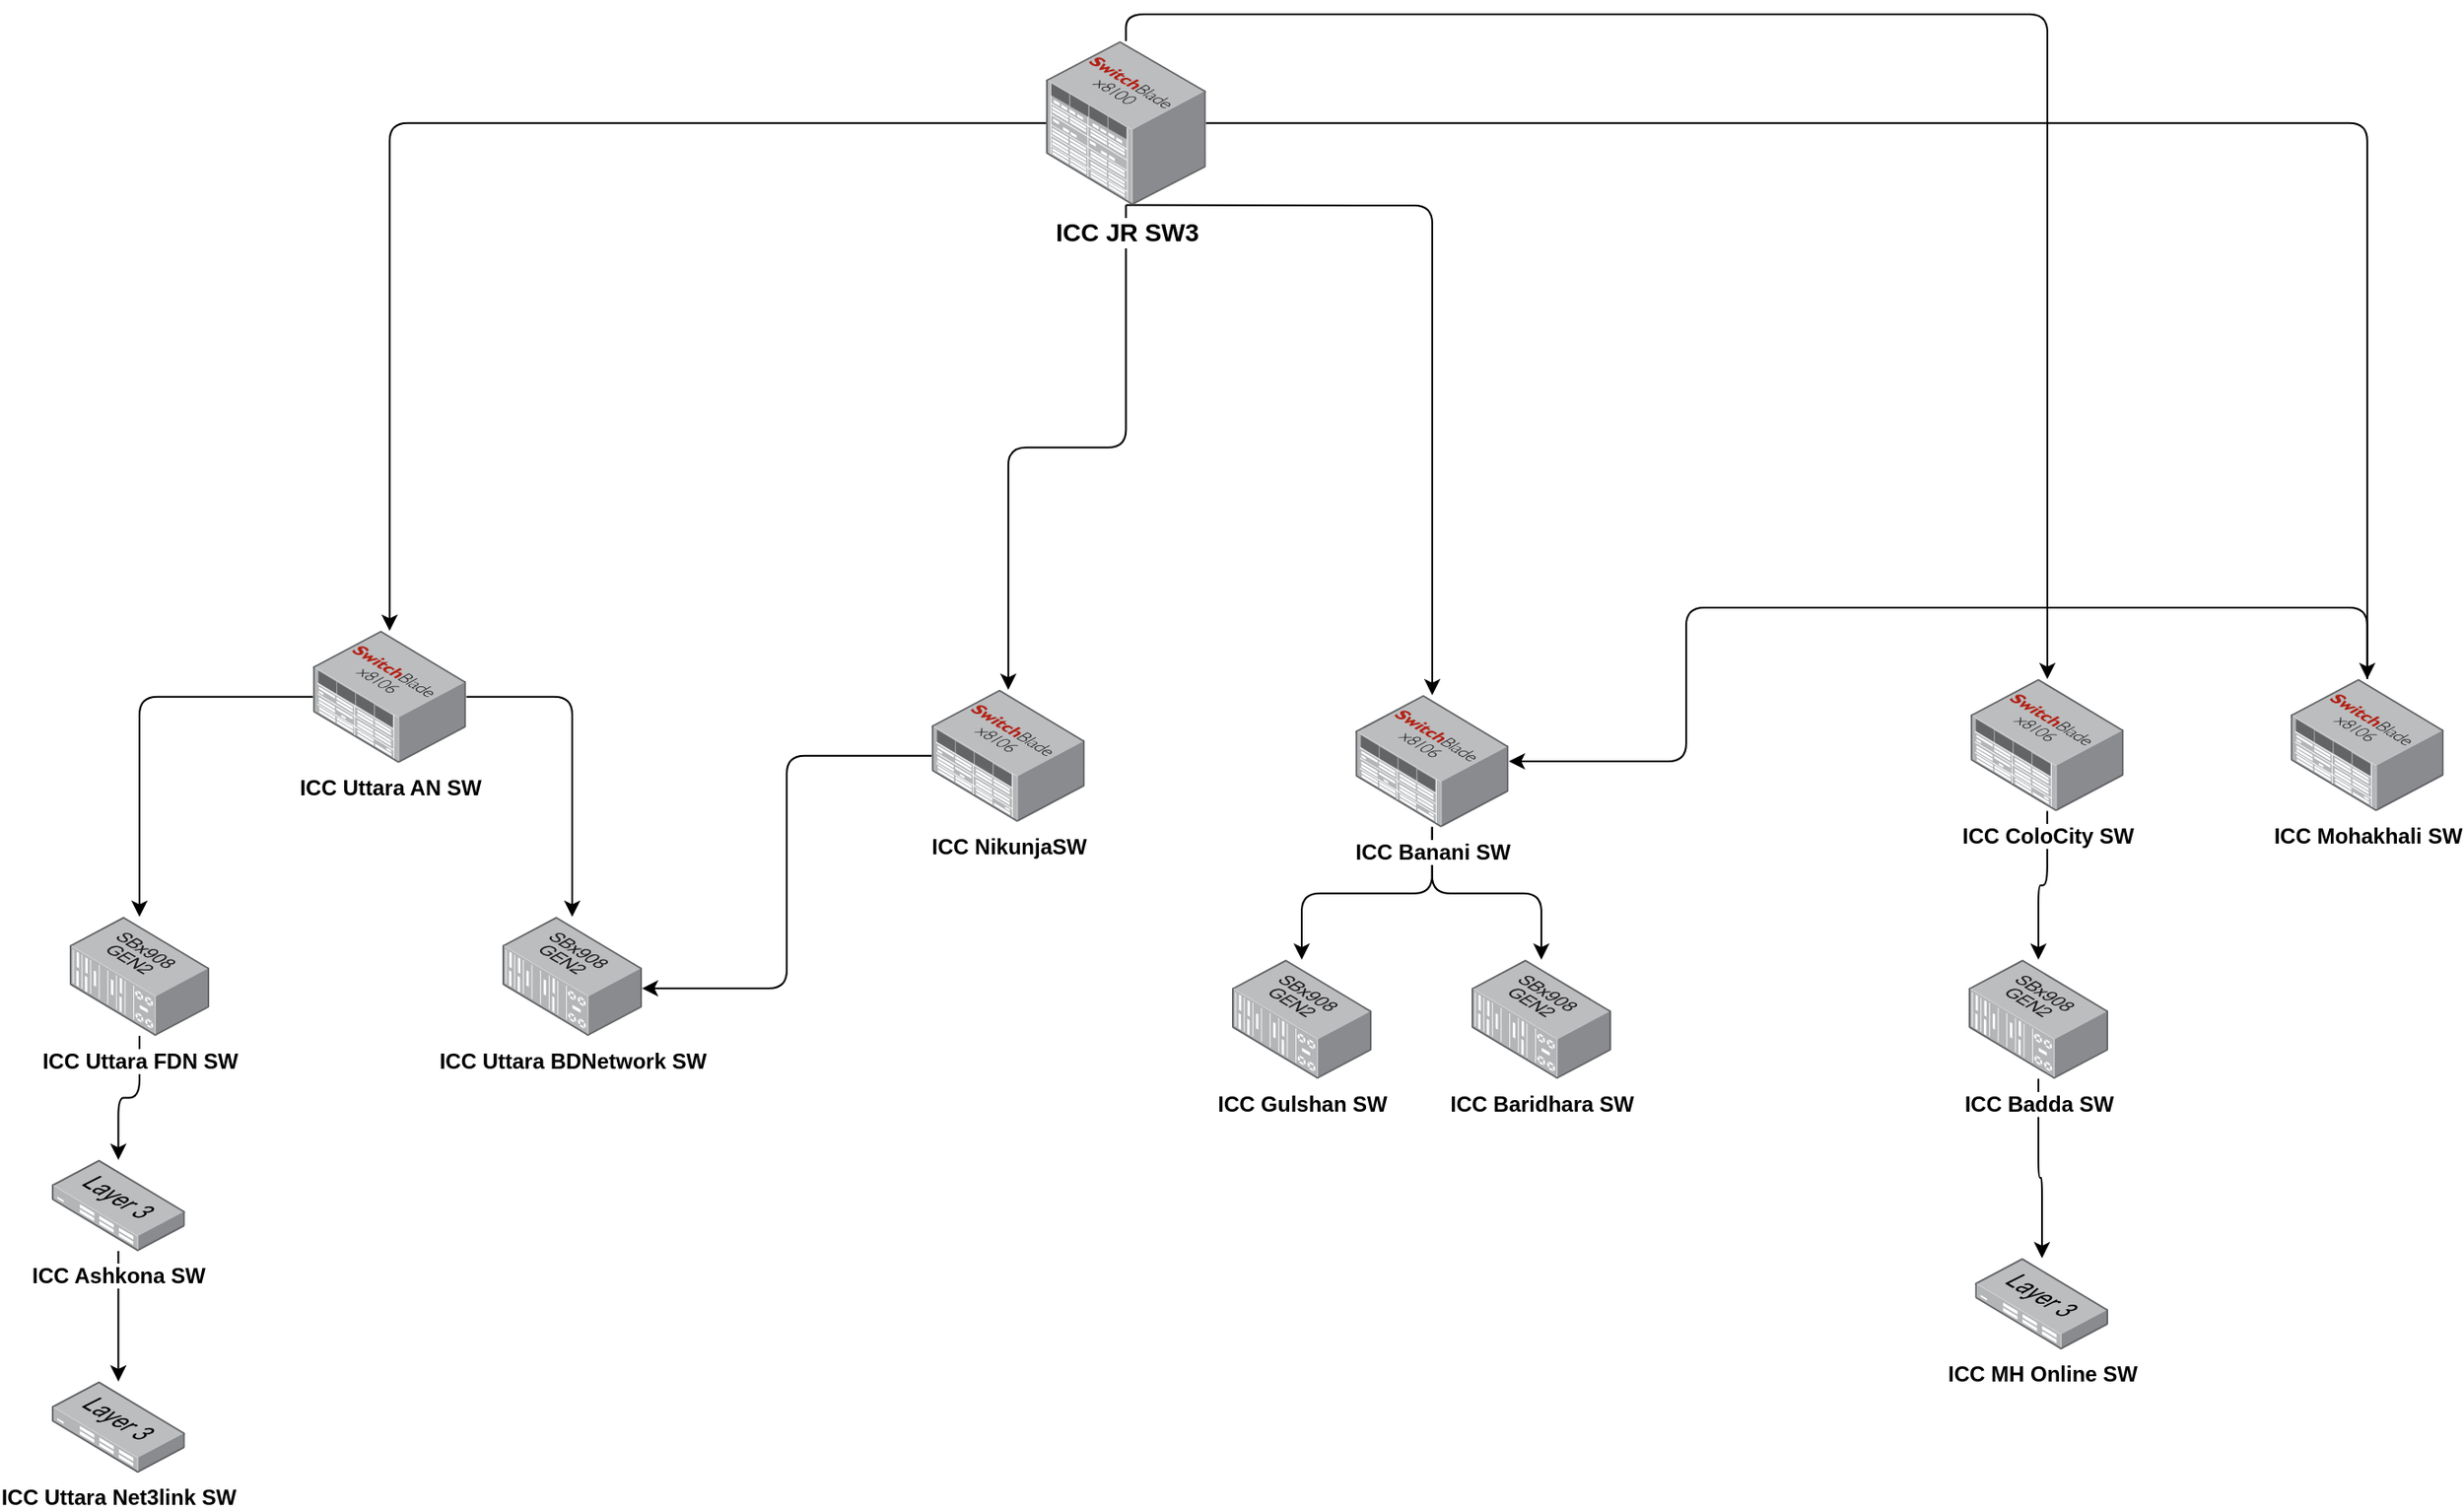 <mxfile version="24.4.13" type="github">
  <diagram name="Page-1" id="oymyzgAdMH7DhDLPlfsh">
    <mxGraphModel dx="1520" dy="868" grid="0" gridSize="10" guides="1" tooltips="1" connect="1" arrows="1" fold="1" page="0" pageScale="1" pageWidth="850" pageHeight="1100" math="0" shadow="0">
      <root>
        <mxCell id="0" />
        <mxCell id="1" parent="0" />
        <mxCell id="rMVXhhpvCv358xQYykOc-16" style="edgeStyle=orthogonalEdgeStyle;orthogonalLoop=1;jettySize=auto;html=1;" edge="1" parent="1" source="rMVXhhpvCv358xQYykOc-1" target="rMVXhhpvCv358xQYykOc-2">
          <mxGeometry relative="1" as="geometry" />
        </mxCell>
        <mxCell id="rMVXhhpvCv358xQYykOc-22" style="edgeStyle=orthogonalEdgeStyle;orthogonalLoop=1;jettySize=auto;html=1;" edge="1" parent="1" source="rMVXhhpvCv358xQYykOc-1" target="rMVXhhpvCv358xQYykOc-3">
          <mxGeometry relative="1" as="geometry" />
        </mxCell>
        <mxCell id="rMVXhhpvCv358xQYykOc-25" style="edgeStyle=orthogonalEdgeStyle;orthogonalLoop=1;jettySize=auto;html=1;" edge="1" parent="1" source="rMVXhhpvCv358xQYykOc-1" target="rMVXhhpvCv358xQYykOc-6">
          <mxGeometry relative="1" as="geometry" />
        </mxCell>
        <mxCell id="rMVXhhpvCv358xQYykOc-26" style="edgeStyle=orthogonalEdgeStyle;orthogonalLoop=1;jettySize=auto;html=1;" edge="1" parent="1" source="rMVXhhpvCv358xQYykOc-1" target="rMVXhhpvCv358xQYykOc-4">
          <mxGeometry relative="1" as="geometry">
            <Array as="points">
              <mxPoint x="278" y="-5" />
              <mxPoint x="793" y="-5" />
            </Array>
          </mxGeometry>
        </mxCell>
        <mxCell id="rMVXhhpvCv358xQYykOc-27" style="edgeStyle=orthogonalEdgeStyle;orthogonalLoop=1;jettySize=auto;html=1;" edge="1" parent="1" source="rMVXhhpvCv358xQYykOc-1" target="rMVXhhpvCv358xQYykOc-5">
          <mxGeometry relative="1" as="geometry">
            <Array as="points">
              <mxPoint x="449" y="102" />
            </Array>
          </mxGeometry>
        </mxCell>
        <mxCell id="rMVXhhpvCv358xQYykOc-1" value="&lt;b style=&quot;&quot;&gt;&lt;font style=&quot;font-size: 14px;&quot;&gt;ICC JR SW3&lt;/font&gt;&lt;/b&gt;" style="image;points=[];aspect=fixed;html=1;align=center;shadow=0;dashed=0;image=img/lib/allied_telesis/switch/Modular_Switch_SBx8112.svg;" vertex="1" parent="1">
          <mxGeometry x="233" y="10" width="89.4" height="91.8" as="geometry" />
        </mxCell>
        <mxCell id="rMVXhhpvCv358xQYykOc-17" style="edgeStyle=orthogonalEdgeStyle;orthogonalLoop=1;jettySize=auto;html=1;" edge="1" parent="1" source="rMVXhhpvCv358xQYykOc-2" target="rMVXhhpvCv358xQYykOc-7">
          <mxGeometry relative="1" as="geometry" />
        </mxCell>
        <mxCell id="rMVXhhpvCv358xQYykOc-18" style="edgeStyle=orthogonalEdgeStyle;orthogonalLoop=1;jettySize=auto;html=1;" edge="1" parent="1" source="rMVXhhpvCv358xQYykOc-2" target="rMVXhhpvCv358xQYykOc-8">
          <mxGeometry relative="1" as="geometry" />
        </mxCell>
        <mxCell id="rMVXhhpvCv358xQYykOc-2" value="&lt;b&gt;ICC Uttara AN SW&lt;/b&gt;" style="image;points=[];aspect=fixed;html=1;align=center;shadow=0;dashed=0;image=img/lib/allied_telesis/switch/Modular_Switch_SBx8106.svg;" vertex="1" parent="1">
          <mxGeometry x="-177" y="340" width="85.8" height="73.8" as="geometry" />
        </mxCell>
        <mxCell id="rMVXhhpvCv358xQYykOc-3" value="&lt;b&gt;ICC NikunjaSW&lt;/b&gt;" style="image;points=[];aspect=fixed;html=1;align=center;shadow=0;dashed=0;image=img/lib/allied_telesis/switch/Modular_Switch_SBx8106.svg;" vertex="1" parent="1">
          <mxGeometry x="169" y="373" width="85.8" height="73.8" as="geometry" />
        </mxCell>
        <mxCell id="rMVXhhpvCv358xQYykOc-37" style="edgeStyle=orthogonalEdgeStyle;orthogonalLoop=1;jettySize=auto;html=1;" edge="1" parent="1" source="rMVXhhpvCv358xQYykOc-4" target="rMVXhhpvCv358xQYykOc-30">
          <mxGeometry relative="1" as="geometry" />
        </mxCell>
        <mxCell id="rMVXhhpvCv358xQYykOc-4" value="&lt;b&gt;ICC ColoCity SW&lt;/b&gt;" style="image;points=[];aspect=fixed;html=1;align=center;shadow=0;dashed=0;image=img/lib/allied_telesis/switch/Modular_Switch_SBx8106.svg;" vertex="1" parent="1">
          <mxGeometry x="750" y="367" width="85.8" height="73.8" as="geometry" />
        </mxCell>
        <mxCell id="rMVXhhpvCv358xQYykOc-33" style="edgeStyle=orthogonalEdgeStyle;orthogonalLoop=1;jettySize=auto;html=1;" edge="1" parent="1" source="rMVXhhpvCv358xQYykOc-5" target="rMVXhhpvCv358xQYykOc-28">
          <mxGeometry relative="1" as="geometry" />
        </mxCell>
        <mxCell id="rMVXhhpvCv358xQYykOc-34" style="edgeStyle=orthogonalEdgeStyle;orthogonalLoop=1;jettySize=auto;html=1;" edge="1" parent="1" source="rMVXhhpvCv358xQYykOc-5" target="rMVXhhpvCv358xQYykOc-29">
          <mxGeometry relative="1" as="geometry" />
        </mxCell>
        <mxCell id="rMVXhhpvCv358xQYykOc-5" value="&lt;b&gt;ICC Banani SW&lt;/b&gt;" style="image;points=[];aspect=fixed;html=1;align=center;shadow=0;dashed=0;image=img/lib/allied_telesis/switch/Modular_Switch_SBx8106.svg;" vertex="1" parent="1">
          <mxGeometry x="406" y="376" width="85.8" height="73.8" as="geometry" />
        </mxCell>
        <mxCell id="rMVXhhpvCv358xQYykOc-36" style="edgeStyle=orthogonalEdgeStyle;orthogonalLoop=1;jettySize=auto;html=1;" edge="1" parent="1" source="rMVXhhpvCv358xQYykOc-6" target="rMVXhhpvCv358xQYykOc-5">
          <mxGeometry relative="1" as="geometry">
            <Array as="points">
              <mxPoint x="972" y="327" />
              <mxPoint x="591" y="327" />
              <mxPoint x="591" y="413" />
            </Array>
          </mxGeometry>
        </mxCell>
        <mxCell id="rMVXhhpvCv358xQYykOc-6" value="&lt;b&gt;ICC Mohakhali SW&lt;/b&gt;" style="image;points=[];aspect=fixed;html=1;align=center;shadow=0;dashed=0;image=img/lib/allied_telesis/switch/Modular_Switch_SBx8106.svg;" vertex="1" parent="1">
          <mxGeometry x="929" y="367" width="85.8" height="73.8" as="geometry" />
        </mxCell>
        <mxCell id="rMVXhhpvCv358xQYykOc-19" style="edgeStyle=orthogonalEdgeStyle;orthogonalLoop=1;jettySize=auto;html=1;" edge="1" parent="1" source="rMVXhhpvCv358xQYykOc-7" target="rMVXhhpvCv358xQYykOc-11">
          <mxGeometry relative="1" as="geometry" />
        </mxCell>
        <mxCell id="rMVXhhpvCv358xQYykOc-7" value="&lt;b&gt;ICC Uttara FDN SW&lt;/b&gt;" style="image;points=[];aspect=fixed;html=1;align=center;shadow=0;dashed=0;image=img/lib/allied_telesis/switch/Modular_Switch_SXx908GEN2.svg;" vertex="1" parent="1">
          <mxGeometry x="-313" y="500" width="78" height="66.6" as="geometry" />
        </mxCell>
        <mxCell id="rMVXhhpvCv358xQYykOc-8" value="&lt;b&gt;ICC Uttara BDNetwork SW&lt;/b&gt;" style="image;points=[];aspect=fixed;html=1;align=center;shadow=0;dashed=0;image=img/lib/allied_telesis/switch/Modular_Switch_SXx908GEN2.svg;" vertex="1" parent="1">
          <mxGeometry x="-71" y="500" width="78" height="66.6" as="geometry" />
        </mxCell>
        <mxCell id="rMVXhhpvCv358xQYykOc-20" style="edgeStyle=orthogonalEdgeStyle;orthogonalLoop=1;jettySize=auto;html=1;" edge="1" parent="1" source="rMVXhhpvCv358xQYykOc-11" target="rMVXhhpvCv358xQYykOc-12">
          <mxGeometry relative="1" as="geometry" />
        </mxCell>
        <mxCell id="rMVXhhpvCv358xQYykOc-11" value="&lt;b&gt;ICC Ashkona SW&lt;/b&gt;" style="image;points=[];aspect=fixed;html=1;align=center;shadow=0;dashed=0;image=img/lib/allied_telesis/switch/Switch_24_port_L3.svg;" vertex="1" parent="1">
          <mxGeometry x="-323" y="636" width="74.4" height="51" as="geometry" />
        </mxCell>
        <mxCell id="rMVXhhpvCv358xQYykOc-12" value="&lt;b&gt;ICC Uttara Net3link SW&lt;/b&gt;" style="image;points=[];aspect=fixed;html=1;align=center;shadow=0;dashed=0;image=img/lib/allied_telesis/switch/Switch_24_port_L3.svg;" vertex="1" parent="1">
          <mxGeometry x="-323" y="760" width="74.4" height="51" as="geometry" />
        </mxCell>
        <mxCell id="rMVXhhpvCv358xQYykOc-21" style="edgeStyle=orthogonalEdgeStyle;orthogonalLoop=1;jettySize=auto;html=1;entryX=1;entryY=0.601;entryDx=0;entryDy=0;entryPerimeter=0;" edge="1" parent="1" source="rMVXhhpvCv358xQYykOc-3" target="rMVXhhpvCv358xQYykOc-8">
          <mxGeometry relative="1" as="geometry" />
        </mxCell>
        <mxCell id="rMVXhhpvCv358xQYykOc-28" value="&lt;b&gt;ICC Gulshan SW&lt;/b&gt;" style="image;points=[];aspect=fixed;html=1;align=center;shadow=0;dashed=0;image=img/lib/allied_telesis/switch/Modular_Switch_SXx908GEN2.svg;" vertex="1" parent="1">
          <mxGeometry x="337" y="524" width="78" height="66.6" as="geometry" />
        </mxCell>
        <mxCell id="rMVXhhpvCv358xQYykOc-29" value="&lt;b&gt;ICC Baridhara SW&lt;/b&gt;" style="image;points=[];aspect=fixed;html=1;align=center;shadow=0;dashed=0;image=img/lib/allied_telesis/switch/Modular_Switch_SXx908GEN2.svg;" vertex="1" parent="1">
          <mxGeometry x="471" y="524" width="78" height="66.6" as="geometry" />
        </mxCell>
        <mxCell id="rMVXhhpvCv358xQYykOc-38" style="edgeStyle=orthogonalEdgeStyle;orthogonalLoop=1;jettySize=auto;html=1;" edge="1" parent="1" source="rMVXhhpvCv358xQYykOc-30" target="rMVXhhpvCv358xQYykOc-32">
          <mxGeometry relative="1" as="geometry">
            <Array as="points">
              <mxPoint x="788" y="646" />
              <mxPoint x="790" y="646" />
            </Array>
          </mxGeometry>
        </mxCell>
        <mxCell id="rMVXhhpvCv358xQYykOc-30" value="&lt;b&gt;ICC Badda SW&lt;/b&gt;" style="image;points=[];aspect=fixed;html=1;align=center;shadow=0;dashed=0;image=img/lib/allied_telesis/switch/Modular_Switch_SXx908GEN2.svg;" vertex="1" parent="1">
          <mxGeometry x="749" y="524" width="78" height="66.6" as="geometry" />
        </mxCell>
        <mxCell id="rMVXhhpvCv358xQYykOc-32" value="&lt;b&gt;ICC MH Online SW&lt;/b&gt;" style="image;points=[];aspect=fixed;html=1;align=center;shadow=0;dashed=0;image=img/lib/allied_telesis/switch/Switch_24_port_L3.svg;" vertex="1" parent="1">
          <mxGeometry x="752.6" y="691" width="74.4" height="51" as="geometry" />
        </mxCell>
      </root>
    </mxGraphModel>
  </diagram>
</mxfile>
